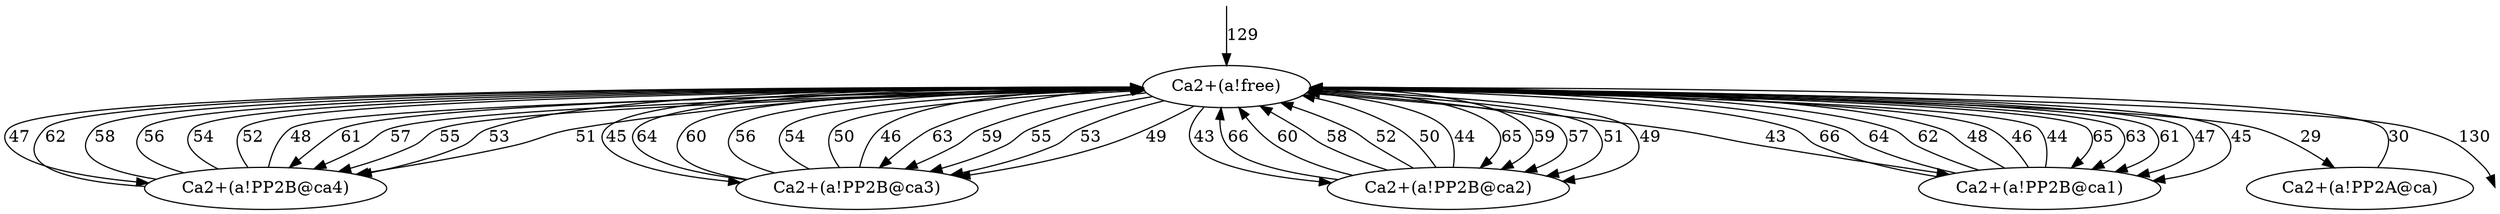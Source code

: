 digraph G{
"Init_78" [label="" style="invis" width="0px" height="0px"];
"Final_78" [label="" style="invis" width="0px" height="0px"];
"Node_92" [label="Ca2+(a!PP2B@ca4)"];
"Node_89" [label="Ca2+(a!PP2B@ca3)"];
"Node_86" [label="Ca2+(a!PP2B@ca2)"];
"Node_84" [label="Ca2+(a!PP2B@ca1)"];
"Node_77" [label="Ca2+(a!PP2A@ca)"];
"Node_78" [label="Ca2+(a!free)"];
"Node_86" -> "Node_78" [label="66"];
"Node_84" -> "Node_78" [label="66"];
"Node_78" -> "Node_86" [label="65"];
"Node_78" -> "Node_84" [label="65"];
"Node_89" -> "Node_78" [label="64"];
"Node_84" -> "Node_78" [label="64"];
"Node_78" -> "Node_89" [label="63"];
"Node_78" -> "Node_84" [label="63"];
"Node_92" -> "Node_78" [label="62"];
"Node_84" -> "Node_78" [label="62"];
"Node_78" -> "Node_92" [label="61"];
"Node_78" -> "Node_84" [label="61"];
"Node_89" -> "Node_78" [label="60"];
"Node_86" -> "Node_78" [label="60"];
"Node_78" -> "Node_89" [label="59"];
"Node_78" -> "Node_86" [label="59"];
"Node_92" -> "Node_78" [label="58"];
"Node_86" -> "Node_78" [label="58"];
"Node_78" -> "Node_92" [label="57"];
"Node_78" -> "Node_86" [label="57"];
"Node_92" -> "Node_78" [label="56"];
"Node_89" -> "Node_78" [label="56"];
"Node_78" -> "Node_92" [label="55"];
"Node_78" -> "Node_89" [label="55"];
"Node_92" -> "Node_78" [label="54"];
"Node_89" -> "Node_78" [label="54"];
"Node_78" -> "Node_92" [label="53"];
"Node_78" -> "Node_89" [label="53"];
"Node_92" -> "Node_78" [label="52"];
"Node_86" -> "Node_78" [label="52"];
"Node_78" -> "Node_92" [label="51"];
"Node_78" -> "Node_86" [label="51"];
"Node_89" -> "Node_78" [label="50"];
"Node_86" -> "Node_78" [label="50"];
"Node_78" -> "Node_89" [label="49"];
"Node_78" -> "Node_86" [label="49"];
"Node_92" -> "Node_78" [label="48"];
"Node_84" -> "Node_78" [label="48"];
"Node_78" -> "Node_92" [label="47"];
"Node_78" -> "Node_84" [label="47"];
"Node_89" -> "Node_78" [label="46"];
"Node_84" -> "Node_78" [label="46"];
"Node_78" -> "Node_89" [label="45"];
"Node_78" -> "Node_84" [label="45"];
"Node_86" -> "Node_78" [label="44"];
"Node_84" -> "Node_78" [label="44"];
"Node_78" -> "Node_86" [label="43"];
"Node_78" -> "Node_84" [label="43"];
"Node_77" -> "Node_78" [label="30"];
"Node_78" -> "Node_77" [label="29"];
"Init_78" -> "Node_78" [label="129"];
"Node_78" -> "Final_78" [label="130"];
}
